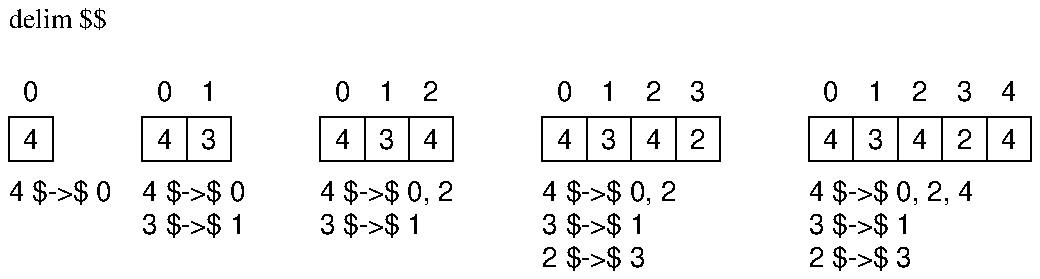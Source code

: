 .EQ
delim $$
.EN

.PS
scale  = 72
boxwid = 16
boxht  = 16

.fam H

################################################################################

box

# Index above the cell
"0" at 1st last box + (0, 16)

# Key inside the cell
"4" at 1st last box - (0, 1.25)

# Mappings under the array
"4 $->$ 0" ljust at 1st last box.sw - (0, 12)

move to last box.e + (32, 0)

################################################################################

box; box

for i = 1 to 2 do {
  sprintf("%g", i - 1) at `2-i+1'th last box + (0, 16)
}

"4" at 2nd last box - (0, 1.25)
"3" at 1st last box - (0, 1.25)

# Mappings under the array
"4 $->$ 0" ljust at 2nd last box.sw - (0, 12)
"3 $->$ 1" ljust at 2nd last box.sw - (0, 12 * 2)

move to last box.e + (32, 0)

################################################################################

box; box; box

for i = 1 to 3 do {
  sprintf("%g", i - 1) at `3-i+1'th last box + (0, 16)
}

"4" at 3rd last box - (0, 1.25)
"3" at 2nd last box - (0, 1.25)
"4" at 1st last box - (0, 1.25)

# Mappings under the array
"4 $->$ 0, 2" ljust at 3rd last box.sw - (0, 12)
"3 $->$ 1"    ljust at 3rd last box.sw - (0, 12 * 2)

move to last box.e + (32, 0)

################################################################################

box; box; box; box

# Indices above each cell
for i = 1 to 4 do {
  sprintf("%g", i - 1) at `4-i+1'th last box + (0, 16)
}

# Keys inside each cell
"4" at 4th last box - (0, 1.25)
"3" at 3rd last box - (0, 1.25)
"4" at 2nd last box - (0, 1.25)
"2" at 1st last box - (0, 1.25)

# Mappings under the array
"4 $->$ 0, 2" ljust at 4th last box.sw - (0, 12)
"3 $->$ 1"    ljust at 4th last box.sw - (0, 12 * 2)
"2 $->$ 3"    ljust at 4th last box.sw - (0, 12 * 3)

move to last box.e + (32, 0)

################################################################################

box; box; box; box; box

for i = 1 to 5 do {
  sprintf("%g", i - 1) at `5-i+1'th last box + (0, 16)
}

"4" at 5th last box - (0, 1.25)
"3" at 4th last box - (0, 1.25)
"4" at 3rd last box - (0, 1.25)
"2" at 2nd last box - (0, 1.25)
"4" at 1st last box - (0, 1.25)

"4 $->$ 0, 2, 4" ljust at 5th last box.sw - (0, 12)
"3 $->$ 1"       ljust at 5th last box.sw - (0, 12 * 2)
"2 $->$ 3"       ljust at 5th last box.sw - (0, 12 * 3)

# line from 1st box.nw + (0, 10) to 1st box.sw - (0, 10)
.PE
